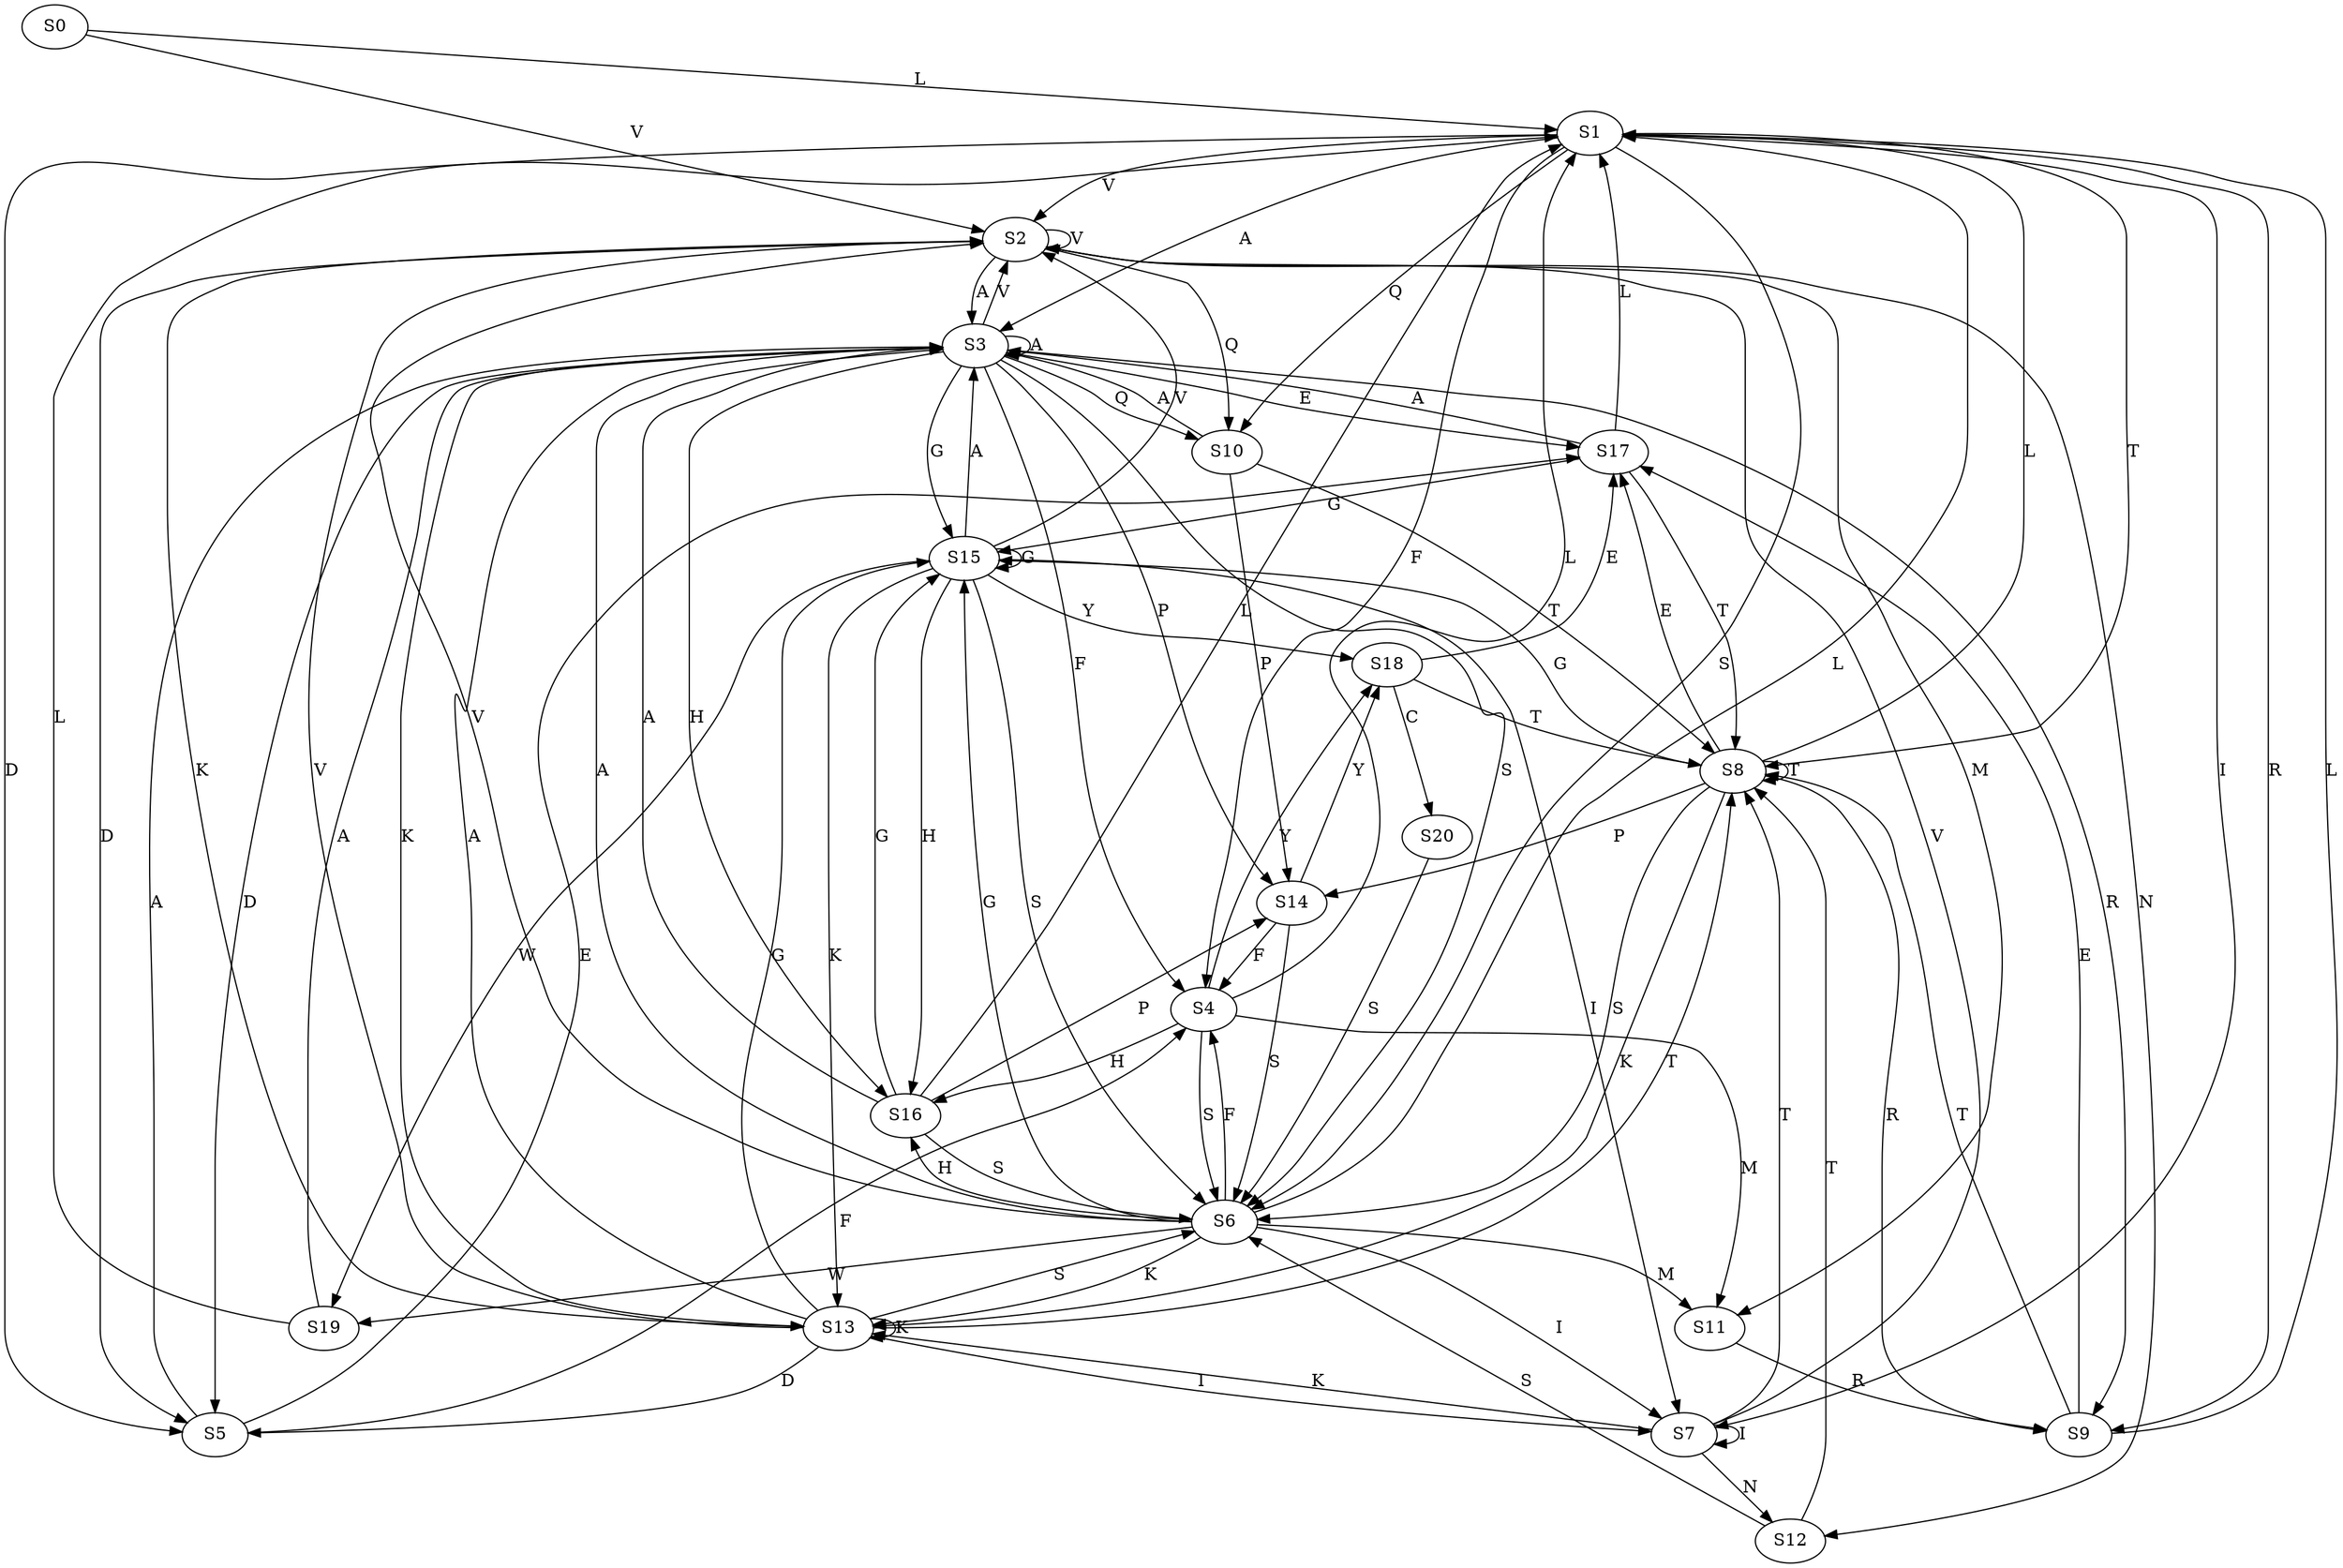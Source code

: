 strict digraph  {
	S0 -> S1 [ label = L ];
	S0 -> S2 [ label = V ];
	S1 -> S2 [ label = V ];
	S1 -> S3 [ label = A ];
	S1 -> S4 [ label = F ];
	S1 -> S5 [ label = D ];
	S1 -> S6 [ label = S ];
	S1 -> S7 [ label = I ];
	S1 -> S8 [ label = T ];
	S1 -> S9 [ label = R ];
	S1 -> S10 [ label = Q ];
	S2 -> S11 [ label = M ];
	S2 -> S12 [ label = N ];
	S2 -> S13 [ label = K ];
	S2 -> S10 [ label = Q ];
	S2 -> S5 [ label = D ];
	S2 -> S2 [ label = V ];
	S2 -> S3 [ label = A ];
	S3 -> S14 [ label = P ];
	S3 -> S13 [ label = K ];
	S3 -> S3 [ label = A ];
	S3 -> S15 [ label = G ];
	S3 -> S16 [ label = H ];
	S3 -> S17 [ label = E ];
	S3 -> S6 [ label = S ];
	S3 -> S2 [ label = V ];
	S3 -> S5 [ label = D ];
	S3 -> S4 [ label = F ];
	S3 -> S10 [ label = Q ];
	S3 -> S9 [ label = R ];
	S4 -> S11 [ label = M ];
	S4 -> S6 [ label = S ];
	S4 -> S18 [ label = Y ];
	S4 -> S16 [ label = H ];
	S4 -> S1 [ label = L ];
	S5 -> S3 [ label = A ];
	S5 -> S4 [ label = F ];
	S5 -> S17 [ label = E ];
	S6 -> S1 [ label = L ];
	S6 -> S15 [ label = G ];
	S6 -> S13 [ label = K ];
	S6 -> S3 [ label = A ];
	S6 -> S2 [ label = V ];
	S6 -> S11 [ label = M ];
	S6 -> S19 [ label = W ];
	S6 -> S7 [ label = I ];
	S6 -> S4 [ label = F ];
	S6 -> S16 [ label = H ];
	S7 -> S12 [ label = N ];
	S7 -> S13 [ label = K ];
	S7 -> S8 [ label = T ];
	S7 -> S7 [ label = I ];
	S7 -> S2 [ label = V ];
	S8 -> S13 [ label = K ];
	S8 -> S14 [ label = P ];
	S8 -> S8 [ label = T ];
	S8 -> S1 [ label = L ];
	S8 -> S9 [ label = R ];
	S8 -> S6 [ label = S ];
	S8 -> S15 [ label = G ];
	S8 -> S17 [ label = E ];
	S9 -> S17 [ label = E ];
	S9 -> S8 [ label = T ];
	S9 -> S1 [ label = L ];
	S10 -> S3 [ label = A ];
	S10 -> S8 [ label = T ];
	S10 -> S14 [ label = P ];
	S11 -> S9 [ label = R ];
	S12 -> S8 [ label = T ];
	S12 -> S6 [ label = S ];
	S13 -> S5 [ label = D ];
	S13 -> S2 [ label = V ];
	S13 -> S15 [ label = G ];
	S13 -> S8 [ label = T ];
	S13 -> S13 [ label = K ];
	S13 -> S7 [ label = I ];
	S13 -> S6 [ label = S ];
	S13 -> S3 [ label = A ];
	S14 -> S6 [ label = S ];
	S14 -> S4 [ label = F ];
	S14 -> S18 [ label = Y ];
	S15 -> S19 [ label = W ];
	S15 -> S2 [ label = V ];
	S15 -> S3 [ label = A ];
	S15 -> S18 [ label = Y ];
	S15 -> S16 [ label = H ];
	S15 -> S13 [ label = K ];
	S15 -> S6 [ label = S ];
	S15 -> S7 [ label = I ];
	S15 -> S15 [ label = G ];
	S16 -> S3 [ label = A ];
	S16 -> S14 [ label = P ];
	S16 -> S6 [ label = S ];
	S16 -> S15 [ label = G ];
	S16 -> S1 [ label = L ];
	S17 -> S15 [ label = G ];
	S17 -> S3 [ label = A ];
	S17 -> S1 [ label = L ];
	S17 -> S8 [ label = T ];
	S18 -> S17 [ label = E ];
	S18 -> S8 [ label = T ];
	S18 -> S20 [ label = C ];
	S19 -> S3 [ label = A ];
	S19 -> S1 [ label = L ];
	S20 -> S6 [ label = S ];
}
